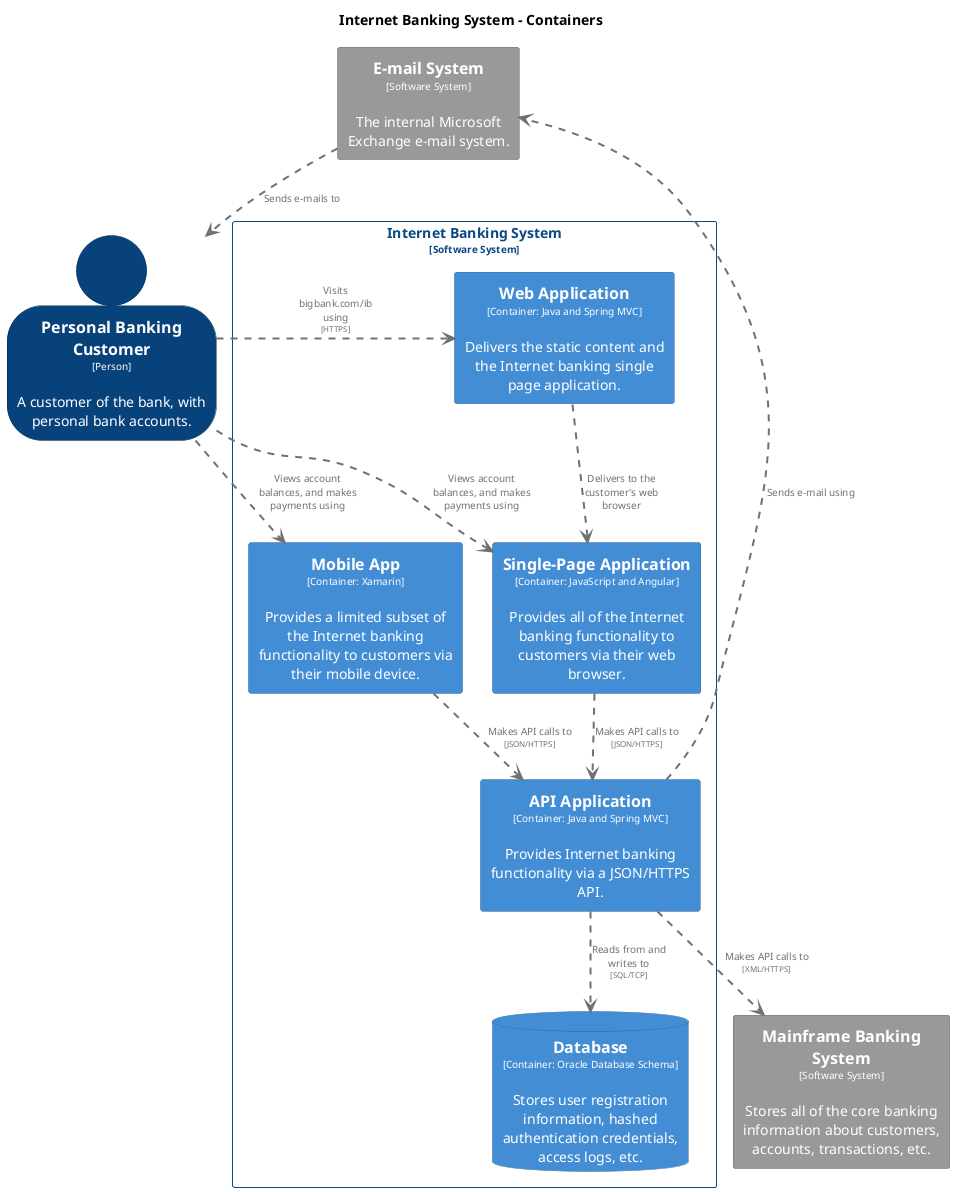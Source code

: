 @startuml
set separator none
title Internet Banking System - Containers

top to bottom direction
skinparam ranksep 60
skinparam nodesep 30

skinparam {
  arrowFontSize 10
  defaultTextAlignment center
  wrapWidth 200
  maxMessageSize 100
}

hide stereotype

skinparam rectangle<<InternetBankingSystem.APIApplication>> {
  BackgroundColor #438dd5
  FontColor #ffffff
  BorderColor #2e6295
  shadowing false
}
skinparam database<<InternetBankingSystem.Database>> {
  BackgroundColor #438dd5
  FontColor #ffffff
  BorderColor #2e6295
  shadowing false
}
skinparam rectangle<<EmailSystem>> {
  BackgroundColor #999999
  FontColor #ffffff
  BorderColor #6b6b6b
  shadowing false
}
skinparam rectangle<<MainframeBankingSystem>> {
  BackgroundColor #999999
  FontColor #ffffff
  BorderColor #6b6b6b
  shadowing false
}
skinparam rectangle<<InternetBankingSystem.MobileApp>> {
  BackgroundColor #438dd5
  FontColor #ffffff
  BorderColor #2e6295
  shadowing false
}
skinparam person<<PersonalBankingCustomer>> {
  BackgroundColor #08427b
  FontColor #ffffff
  BorderColor #052e56
  shadowing false
}
skinparam rectangle<<InternetBankingSystem.SinglePageApplication>> {
  BackgroundColor #438dd5
  FontColor #ffffff
  BorderColor #2e6295
  shadowing false
}
skinparam rectangle<<InternetBankingSystem.WebApplication>> {
  BackgroundColor #438dd5
  FontColor #ffffff
  BorderColor #2e6295
  shadowing false
}
skinparam rectangle<<InternetBankingSystem>> {
  BorderColor #0b4884
  FontColor #0b4884
  shadowing false
}

person "==Personal Banking Customer\n<size:10>[Person]</size>\n\nA customer of the bank, with personal bank accounts." <<PersonalBankingCustomer>> as PersonalBankingCustomer
rectangle "==Mainframe Banking System\n<size:10>[Software System]</size>\n\nStores all of the core banking information about customers, accounts, transactions, etc." <<MainframeBankingSystem>> as MainframeBankingSystem
rectangle "==E-mail System\n<size:10>[Software System]</size>\n\nThe internal Microsoft Exchange e-mail system." <<EmailSystem>> as EmailSystem

rectangle "Internet Banking System\n<size:10>[Software System]</size>" <<InternetBankingSystem>> {
  rectangle "==Web Application\n<size:10>[Container: Java and Spring MVC]</size>\n\nDelivers the static content and the Internet banking single page application." <<InternetBankingSystem.WebApplication>> as InternetBankingSystem.WebApplication
  rectangle "==API Application\n<size:10>[Container: Java and Spring MVC]</size>\n\nProvides Internet banking functionality via a JSON/HTTPS API." <<InternetBankingSystem.APIApplication>> as InternetBankingSystem.APIApplication
  database "==Database\n<size:10>[Container: Oracle Database Schema]</size>\n\nStores user registration information, hashed authentication credentials, access logs, etc." <<InternetBankingSystem.Database>> as InternetBankingSystem.Database
  rectangle "==Single-Page Application\n<size:10>[Container: JavaScript and Angular]</size>\n\nProvides all of the Internet banking functionality to customers via their web browser." <<InternetBankingSystem.SinglePageApplication>> as InternetBankingSystem.SinglePageApplication
  rectangle "==Mobile App\n<size:10>[Container: Xamarin]</size>\n\nProvides a limited subset of the Internet banking functionality to customers via their mobile device." <<InternetBankingSystem.MobileApp>> as InternetBankingSystem.MobileApp
}

EmailSystem .[#707070,thickness=2].> PersonalBankingCustomer : "<color:#707070>Sends e-mails to"
PersonalBankingCustomer .[#707070,thickness=2].> InternetBankingSystem.WebApplication : "<color:#707070>Visits bigbank.com/ib using\n<color:#707070><size:8>[HTTPS]</size>"
PersonalBankingCustomer .[#707070,thickness=2].> InternetBankingSystem.SinglePageApplication : "<color:#707070>Views account balances, and makes payments using"
PersonalBankingCustomer .[#707070,thickness=2].> InternetBankingSystem.MobileApp : "<color:#707070>Views account balances, and makes payments using"
InternetBankingSystem.WebApplication .[#707070,thickness=2].> InternetBankingSystem.SinglePageApplication : "<color:#707070>Delivers to the customer's web browser"
InternetBankingSystem.SinglePageApplication .[#707070,thickness=2].> InternetBankingSystem.APIApplication : "<color:#707070>Makes API calls to\n<color:#707070><size:8>[JSON/HTTPS]</size>"
InternetBankingSystem.MobileApp .[#707070,thickness=2].> InternetBankingSystem.APIApplication : "<color:#707070>Makes API calls to\n<color:#707070><size:8>[JSON/HTTPS]</size>"
InternetBankingSystem.APIApplication .[#707070,thickness=2].> InternetBankingSystem.Database : "<color:#707070>Reads from and writes to\n<color:#707070><size:8>[SQL/TCP]</size>"
InternetBankingSystem.APIApplication .[#707070,thickness=2].> MainframeBankingSystem : "<color:#707070>Makes API calls to\n<color:#707070><size:8>[XML/HTTPS]</size>"
InternetBankingSystem.APIApplication .[#707070,thickness=2].> EmailSystem : "<color:#707070>Sends e-mail using"
@enduml